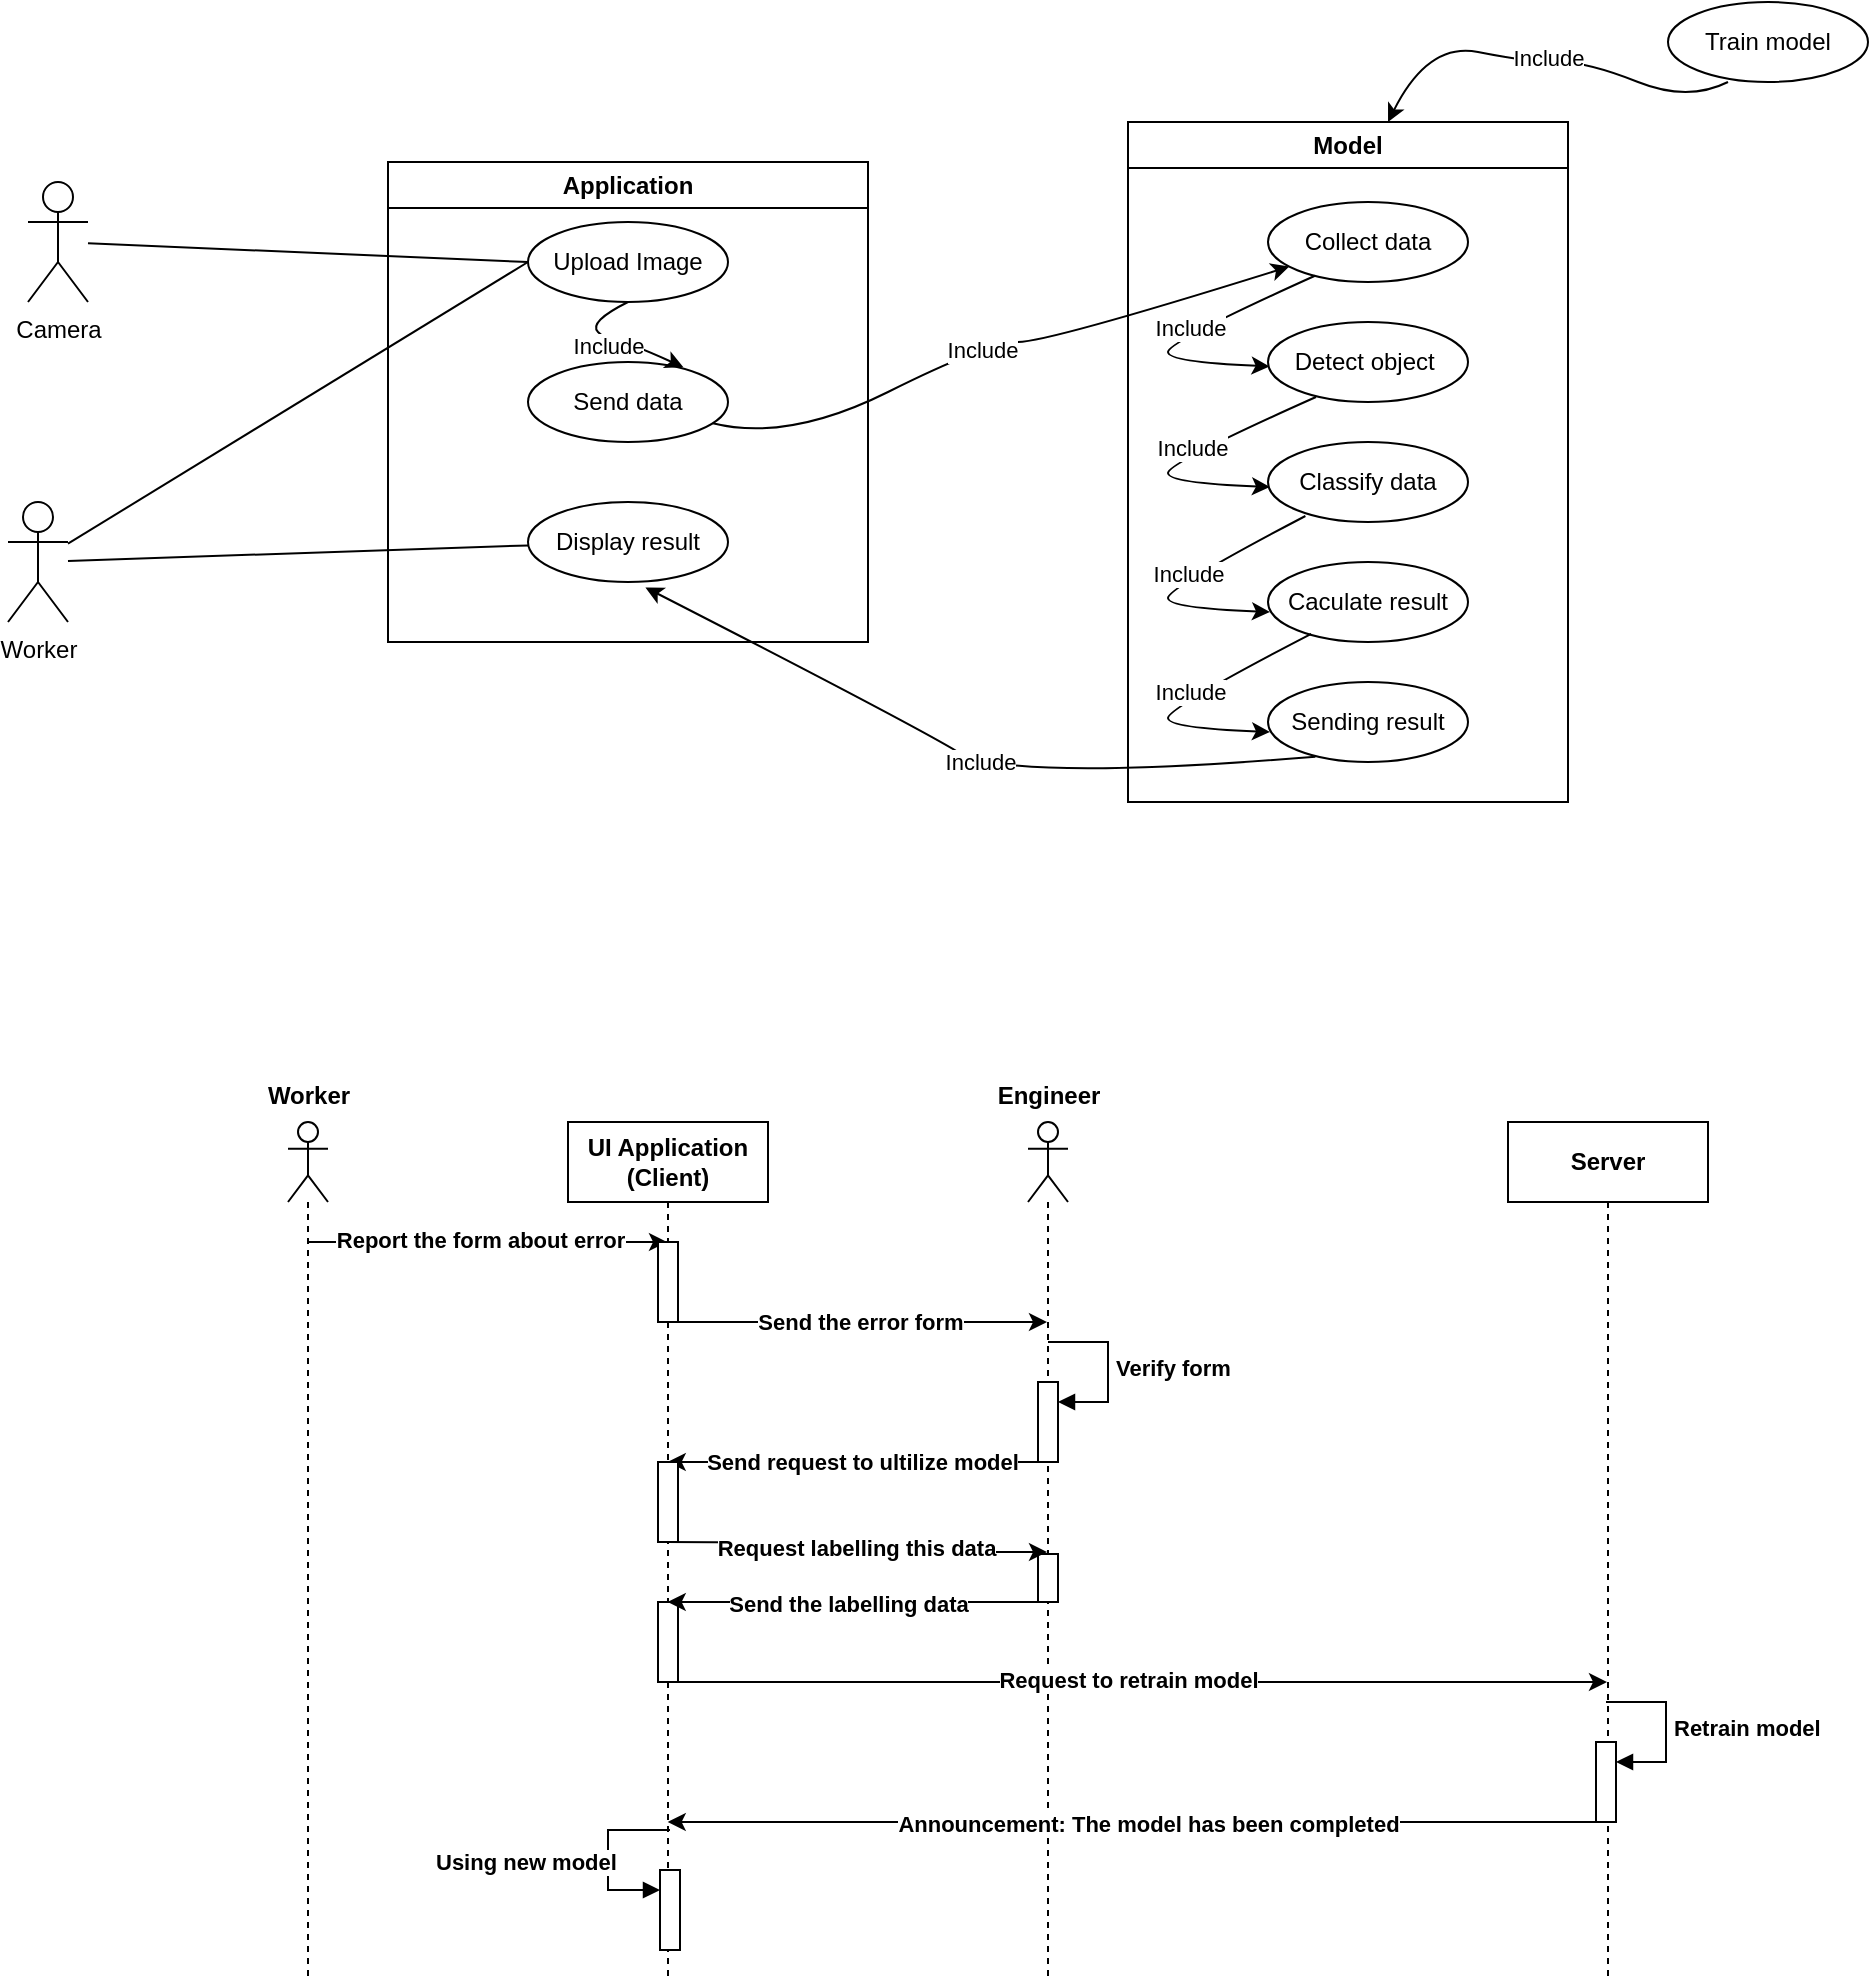 <mxfile version="22.1.16" type="github">
  <diagram name="Trang-1" id="i04VpTb1A_9imi2oPYeN">
    <mxGraphModel dx="925" dy="476" grid="0" gridSize="10" guides="1" tooltips="1" connect="1" arrows="1" fold="1" page="1" pageScale="1" pageWidth="2339" pageHeight="3300" math="0" shadow="0">
      <root>
        <mxCell id="0" />
        <mxCell id="1" parent="0" />
        <mxCell id="z49sDXSJOM8e6cQoiRo_-1" value="Application" style="swimlane;whiteSpace=wrap;html=1;" parent="1" vertex="1">
          <mxGeometry x="320" y="120" width="240" height="240" as="geometry" />
        </mxCell>
        <mxCell id="z49sDXSJOM8e6cQoiRo_-5" value="Upload Image" style="ellipse;whiteSpace=wrap;html=1;align=center;newEdgeStyle={&quot;edgeStyle&quot;:&quot;entityRelationEdgeStyle&quot;,&quot;startArrow&quot;:&quot;none&quot;,&quot;endArrow&quot;:&quot;none&quot;,&quot;segment&quot;:10,&quot;curved&quot;:1,&quot;sourcePerimeterSpacing&quot;:0,&quot;targetPerimeterSpacing&quot;:0};treeFolding=1;treeMoving=1;" parent="z49sDXSJOM8e6cQoiRo_-1" vertex="1">
          <mxGeometry x="70" y="30" width="100" height="40" as="geometry" />
        </mxCell>
        <mxCell id="z49sDXSJOM8e6cQoiRo_-9" value="Display result" style="ellipse;whiteSpace=wrap;html=1;align=center;newEdgeStyle={&quot;edgeStyle&quot;:&quot;entityRelationEdgeStyle&quot;,&quot;startArrow&quot;:&quot;none&quot;,&quot;endArrow&quot;:&quot;none&quot;,&quot;segment&quot;:10,&quot;curved&quot;:1,&quot;sourcePerimeterSpacing&quot;:0,&quot;targetPerimeterSpacing&quot;:0};treeFolding=1;treeMoving=1;" parent="z49sDXSJOM8e6cQoiRo_-1" vertex="1">
          <mxGeometry x="70" y="170" width="100" height="40" as="geometry" />
        </mxCell>
        <mxCell id="z49sDXSJOM8e6cQoiRo_-14" value="Send data" style="ellipse;whiteSpace=wrap;html=1;align=center;newEdgeStyle={&quot;edgeStyle&quot;:&quot;entityRelationEdgeStyle&quot;,&quot;startArrow&quot;:&quot;none&quot;,&quot;endArrow&quot;:&quot;none&quot;,&quot;segment&quot;:10,&quot;curved&quot;:1,&quot;sourcePerimeterSpacing&quot;:0,&quot;targetPerimeterSpacing&quot;:0};treeFolding=1;treeMoving=1;" parent="z49sDXSJOM8e6cQoiRo_-1" vertex="1">
          <mxGeometry x="70" y="100" width="100" height="40" as="geometry" />
        </mxCell>
        <mxCell id="z49sDXSJOM8e6cQoiRo_-28" value="" style="curved=1;endArrow=classic;html=1;rounded=0;exitX=0.5;exitY=1;exitDx=0;exitDy=0;entryX=0.777;entryY=0.066;entryDx=0;entryDy=0;entryPerimeter=0;" parent="z49sDXSJOM8e6cQoiRo_-1" source="z49sDXSJOM8e6cQoiRo_-5" target="z49sDXSJOM8e6cQoiRo_-14" edge="1">
          <mxGeometry width="50" height="50" relative="1" as="geometry">
            <mxPoint x="130" y="80" as="sourcePoint" />
            <mxPoint x="220" y="90" as="targetPoint" />
            <Array as="points">
              <mxPoint x="100" y="80" />
              <mxPoint x="110" y="90" />
              <mxPoint x="120" y="90" />
            </Array>
          </mxGeometry>
        </mxCell>
        <mxCell id="z49sDXSJOM8e6cQoiRo_-29" value="Include" style="edgeLabel;html=1;align=center;verticalAlign=middle;resizable=0;points=[];" parent="z49sDXSJOM8e6cQoiRo_-28" vertex="1" connectable="0">
          <mxGeometry x="-0.048" y="-2" relative="1" as="geometry">
            <mxPoint as="offset" />
          </mxGeometry>
        </mxCell>
        <mxCell id="z49sDXSJOM8e6cQoiRo_-2" value="Model" style="swimlane;whiteSpace=wrap;html=1;" parent="1" vertex="1">
          <mxGeometry x="690" y="100" width="220" height="340" as="geometry" />
        </mxCell>
        <mxCell id="z49sDXSJOM8e6cQoiRo_-15" value="Collect data" style="ellipse;whiteSpace=wrap;html=1;align=center;newEdgeStyle={&quot;edgeStyle&quot;:&quot;entityRelationEdgeStyle&quot;,&quot;startArrow&quot;:&quot;none&quot;,&quot;endArrow&quot;:&quot;none&quot;,&quot;segment&quot;:10,&quot;curved&quot;:1,&quot;sourcePerimeterSpacing&quot;:0,&quot;targetPerimeterSpacing&quot;:0};treeFolding=1;treeMoving=1;" parent="z49sDXSJOM8e6cQoiRo_-2" vertex="1">
          <mxGeometry x="70" y="40" width="100" height="40" as="geometry" />
        </mxCell>
        <mxCell id="z49sDXSJOM8e6cQoiRo_-16" value="Detect object&amp;nbsp;" style="ellipse;whiteSpace=wrap;html=1;align=center;newEdgeStyle={&quot;edgeStyle&quot;:&quot;entityRelationEdgeStyle&quot;,&quot;startArrow&quot;:&quot;none&quot;,&quot;endArrow&quot;:&quot;none&quot;,&quot;segment&quot;:10,&quot;curved&quot;:1,&quot;sourcePerimeterSpacing&quot;:0,&quot;targetPerimeterSpacing&quot;:0};treeFolding=1;treeMoving=1;" parent="z49sDXSJOM8e6cQoiRo_-2" vertex="1">
          <mxGeometry x="70" y="100" width="100" height="40" as="geometry" />
        </mxCell>
        <mxCell id="z49sDXSJOM8e6cQoiRo_-17" value="Classify data" style="ellipse;whiteSpace=wrap;html=1;align=center;newEdgeStyle={&quot;edgeStyle&quot;:&quot;entityRelationEdgeStyle&quot;,&quot;startArrow&quot;:&quot;none&quot;,&quot;endArrow&quot;:&quot;none&quot;,&quot;segment&quot;:10,&quot;curved&quot;:1,&quot;sourcePerimeterSpacing&quot;:0,&quot;targetPerimeterSpacing&quot;:0};treeFolding=1;treeMoving=1;" parent="z49sDXSJOM8e6cQoiRo_-2" vertex="1">
          <mxGeometry x="70" y="160" width="100" height="40" as="geometry" />
        </mxCell>
        <mxCell id="z49sDXSJOM8e6cQoiRo_-18" value="Caculate result" style="ellipse;whiteSpace=wrap;html=1;align=center;newEdgeStyle={&quot;edgeStyle&quot;:&quot;entityRelationEdgeStyle&quot;,&quot;startArrow&quot;:&quot;none&quot;,&quot;endArrow&quot;:&quot;none&quot;,&quot;segment&quot;:10,&quot;curved&quot;:1,&quot;sourcePerimeterSpacing&quot;:0,&quot;targetPerimeterSpacing&quot;:0};treeFolding=1;treeMoving=1;" parent="z49sDXSJOM8e6cQoiRo_-2" vertex="1">
          <mxGeometry x="70" y="220" width="100" height="40" as="geometry" />
        </mxCell>
        <mxCell id="z49sDXSJOM8e6cQoiRo_-19" value="Sending result" style="ellipse;whiteSpace=wrap;html=1;align=center;newEdgeStyle={&quot;edgeStyle&quot;:&quot;entityRelationEdgeStyle&quot;,&quot;startArrow&quot;:&quot;none&quot;,&quot;endArrow&quot;:&quot;none&quot;,&quot;segment&quot;:10,&quot;curved&quot;:1,&quot;sourcePerimeterSpacing&quot;:0,&quot;targetPerimeterSpacing&quot;:0};treeFolding=1;treeMoving=1;" parent="z49sDXSJOM8e6cQoiRo_-2" vertex="1">
          <mxGeometry x="70" y="280" width="100" height="40" as="geometry" />
        </mxCell>
        <mxCell id="z49sDXSJOM8e6cQoiRo_-35" value="" style="curved=1;endArrow=classic;html=1;rounded=0;exitX=0.235;exitY=0.922;exitDx=0;exitDy=0;entryX=0.008;entryY=0.555;entryDx=0;entryDy=0;entryPerimeter=0;exitPerimeter=0;" parent="z49sDXSJOM8e6cQoiRo_-2" source="z49sDXSJOM8e6cQoiRo_-15" target="z49sDXSJOM8e6cQoiRo_-16" edge="1">
          <mxGeometry width="50" height="50" relative="1" as="geometry">
            <mxPoint x="-220" y="120" as="sourcePoint" />
            <mxPoint x="-170" y="170" as="targetPoint" />
            <Array as="points">
              <mxPoint x="20" y="110" />
              <mxPoint x="20" y="120" />
            </Array>
          </mxGeometry>
        </mxCell>
        <mxCell id="z49sDXSJOM8e6cQoiRo_-36" value="Include" style="edgeLabel;html=1;align=center;verticalAlign=middle;resizable=0;points=[];" parent="z49sDXSJOM8e6cQoiRo_-35" vertex="1" connectable="0">
          <mxGeometry x="-0.048" y="-2" relative="1" as="geometry">
            <mxPoint as="offset" />
          </mxGeometry>
        </mxCell>
        <mxCell id="z49sDXSJOM8e6cQoiRo_-37" value="" style="curved=1;endArrow=classic;html=1;rounded=0;exitX=0.235;exitY=0.922;exitDx=0;exitDy=0;entryX=0.008;entryY=0.555;entryDx=0;entryDy=0;entryPerimeter=0;exitPerimeter=0;" parent="z49sDXSJOM8e6cQoiRo_-2" edge="1">
          <mxGeometry width="50" height="50" relative="1" as="geometry">
            <mxPoint x="94" y="137.5" as="sourcePoint" />
            <mxPoint x="71" y="182.5" as="targetPoint" />
            <Array as="points">
              <mxPoint x="20" y="170.5" />
              <mxPoint x="20" y="180.5" />
            </Array>
          </mxGeometry>
        </mxCell>
        <mxCell id="z49sDXSJOM8e6cQoiRo_-38" value="Include" style="edgeLabel;html=1;align=center;verticalAlign=middle;resizable=0;points=[];" parent="z49sDXSJOM8e6cQoiRo_-37" vertex="1" connectable="0">
          <mxGeometry x="-0.048" y="-2" relative="1" as="geometry">
            <mxPoint as="offset" />
          </mxGeometry>
        </mxCell>
        <mxCell id="z49sDXSJOM8e6cQoiRo_-39" value="" style="curved=1;endArrow=classic;html=1;rounded=0;exitX=0.187;exitY=0.925;exitDx=0;exitDy=0;entryX=0.008;entryY=0.555;entryDx=0;entryDy=0;entryPerimeter=0;exitPerimeter=0;" parent="z49sDXSJOM8e6cQoiRo_-2" source="z49sDXSJOM8e6cQoiRo_-17" edge="1">
          <mxGeometry width="50" height="50" relative="1" as="geometry">
            <mxPoint x="94" y="200" as="sourcePoint" />
            <mxPoint x="71" y="245" as="targetPoint" />
            <Array as="points">
              <mxPoint x="20" y="233" />
              <mxPoint x="20" y="243" />
            </Array>
          </mxGeometry>
        </mxCell>
        <mxCell id="z49sDXSJOM8e6cQoiRo_-40" value="Include" style="edgeLabel;html=1;align=center;verticalAlign=middle;resizable=0;points=[];" parent="z49sDXSJOM8e6cQoiRo_-39" vertex="1" connectable="0">
          <mxGeometry x="-0.048" y="-2" relative="1" as="geometry">
            <mxPoint as="offset" />
          </mxGeometry>
        </mxCell>
        <mxCell id="z49sDXSJOM8e6cQoiRo_-41" value="" style="curved=1;endArrow=classic;html=1;rounded=0;exitX=0.216;exitY=0.898;exitDx=0;exitDy=0;entryX=0.008;entryY=0.555;entryDx=0;entryDy=0;entryPerimeter=0;exitPerimeter=0;" parent="z49sDXSJOM8e6cQoiRo_-2" source="z49sDXSJOM8e6cQoiRo_-18" edge="1">
          <mxGeometry width="50" height="50" relative="1" as="geometry">
            <mxPoint x="94" y="260" as="sourcePoint" />
            <mxPoint x="71" y="305" as="targetPoint" />
            <Array as="points">
              <mxPoint x="20" y="293" />
              <mxPoint x="20" y="303" />
            </Array>
          </mxGeometry>
        </mxCell>
        <mxCell id="z49sDXSJOM8e6cQoiRo_-42" value="Include" style="edgeLabel;html=1;align=center;verticalAlign=middle;resizable=0;points=[];" parent="z49sDXSJOM8e6cQoiRo_-41" vertex="1" connectable="0">
          <mxGeometry x="-0.048" y="-2" relative="1" as="geometry">
            <mxPoint as="offset" />
          </mxGeometry>
        </mxCell>
        <mxCell id="z49sDXSJOM8e6cQoiRo_-3" value="Worker" style="shape=umlActor;verticalLabelPosition=bottom;verticalAlign=top;html=1;outlineConnect=0;" parent="1" vertex="1">
          <mxGeometry x="130" y="290" width="30" height="60" as="geometry" />
        </mxCell>
        <mxCell id="z49sDXSJOM8e6cQoiRo_-6" value="Camera" style="shape=umlActor;verticalLabelPosition=bottom;verticalAlign=top;html=1;outlineConnect=0;" parent="1" vertex="1">
          <mxGeometry x="140" y="130" width="30" height="60" as="geometry" />
        </mxCell>
        <mxCell id="z49sDXSJOM8e6cQoiRo_-11" value="" style="endArrow=none;html=1;rounded=0;entryX=0;entryY=0.5;entryDx=0;entryDy=0;" parent="1" source="z49sDXSJOM8e6cQoiRo_-6" target="z49sDXSJOM8e6cQoiRo_-5" edge="1">
          <mxGeometry width="50" height="50" relative="1" as="geometry">
            <mxPoint x="210" y="190" as="sourcePoint" />
            <mxPoint x="260" y="140" as="targetPoint" />
          </mxGeometry>
        </mxCell>
        <mxCell id="z49sDXSJOM8e6cQoiRo_-12" value="" style="endArrow=none;html=1;rounded=0;entryX=0;entryY=0.5;entryDx=0;entryDy=0;" parent="1" source="z49sDXSJOM8e6cQoiRo_-3" target="z49sDXSJOM8e6cQoiRo_-5" edge="1">
          <mxGeometry width="50" height="50" relative="1" as="geometry">
            <mxPoint x="160" y="187.5" as="sourcePoint" />
            <mxPoint x="360" y="252.5" as="targetPoint" />
          </mxGeometry>
        </mxCell>
        <mxCell id="z49sDXSJOM8e6cQoiRo_-13" value="" style="endArrow=none;html=1;rounded=0;" parent="1" source="z49sDXSJOM8e6cQoiRo_-3" target="z49sDXSJOM8e6cQoiRo_-9" edge="1">
          <mxGeometry width="50" height="50" relative="1" as="geometry">
            <mxPoint x="180" y="266" as="sourcePoint" />
            <mxPoint x="426" y="209" as="targetPoint" />
          </mxGeometry>
        </mxCell>
        <mxCell id="z49sDXSJOM8e6cQoiRo_-32" value="" style="curved=1;endArrow=classic;html=1;rounded=0;" parent="1" source="z49sDXSJOM8e6cQoiRo_-14" target="z49sDXSJOM8e6cQoiRo_-15" edge="1">
          <mxGeometry width="50" height="50" relative="1" as="geometry">
            <mxPoint x="460" y="210" as="sourcePoint" />
            <mxPoint x="510" y="260" as="targetPoint" />
            <Array as="points">
              <mxPoint x="520" y="260" />
              <mxPoint x="620" y="210" />
              <mxPoint x="650" y="210" />
            </Array>
          </mxGeometry>
        </mxCell>
        <mxCell id="z49sDXSJOM8e6cQoiRo_-33" value="Include" style="edgeLabel;html=1;align=center;verticalAlign=middle;resizable=0;points=[];" parent="z49sDXSJOM8e6cQoiRo_-32" vertex="1" connectable="0">
          <mxGeometry x="-0.048" y="-2" relative="1" as="geometry">
            <mxPoint as="offset" />
          </mxGeometry>
        </mxCell>
        <mxCell id="z49sDXSJOM8e6cQoiRo_-43" value="" style="curved=1;endArrow=classic;html=1;rounded=0;exitX=0.237;exitY=0.934;exitDx=0;exitDy=0;exitPerimeter=0;entryX=0.587;entryY=1.068;entryDx=0;entryDy=0;entryPerimeter=0;" parent="1" source="z49sDXSJOM8e6cQoiRo_-19" target="z49sDXSJOM8e6cQoiRo_-9" edge="1">
          <mxGeometry width="50" height="50" relative="1" as="geometry">
            <mxPoint x="690" y="410" as="sourcePoint" />
            <mxPoint x="500" y="420" as="targetPoint" />
            <Array as="points">
              <mxPoint x="630" y="430" />
              <mxPoint x="580" y="400" />
            </Array>
          </mxGeometry>
        </mxCell>
        <mxCell id="z49sDXSJOM8e6cQoiRo_-44" value="Include" style="edgeLabel;html=1;align=center;verticalAlign=middle;resizable=0;points=[];" parent="z49sDXSJOM8e6cQoiRo_-43" vertex="1" connectable="0">
          <mxGeometry x="-0.048" y="-2" relative="1" as="geometry">
            <mxPoint as="offset" />
          </mxGeometry>
        </mxCell>
        <mxCell id="z49sDXSJOM8e6cQoiRo_-45" value="Train model" style="ellipse;whiteSpace=wrap;html=1;align=center;newEdgeStyle={&quot;edgeStyle&quot;:&quot;entityRelationEdgeStyle&quot;,&quot;startArrow&quot;:&quot;none&quot;,&quot;endArrow&quot;:&quot;none&quot;,&quot;segment&quot;:10,&quot;curved&quot;:1,&quot;sourcePerimeterSpacing&quot;:0,&quot;targetPerimeterSpacing&quot;:0};treeFolding=1;treeMoving=1;" parent="1" vertex="1">
          <mxGeometry x="960" y="40" width="100" height="40" as="geometry" />
        </mxCell>
        <mxCell id="z49sDXSJOM8e6cQoiRo_-48" value="" style="curved=1;endArrow=classic;html=1;rounded=0;exitX=0.3;exitY=1;exitDx=0;exitDy=0;exitPerimeter=0;entryX=0.591;entryY=0;entryDx=0;entryDy=0;entryPerimeter=0;" parent="1" source="z49sDXSJOM8e6cQoiRo_-45" target="z49sDXSJOM8e6cQoiRo_-2" edge="1">
          <mxGeometry width="50" height="50" relative="1" as="geometry">
            <mxPoint x="980" y="208" as="sourcePoint" />
            <mxPoint x="830" y="80" as="targetPoint" />
            <Array as="points">
              <mxPoint x="970" y="90" />
              <mxPoint x="920" y="70" />
              <mxPoint x="890" y="70" />
              <mxPoint x="840" y="60" />
            </Array>
          </mxGeometry>
        </mxCell>
        <mxCell id="z49sDXSJOM8e6cQoiRo_-49" value="Include" style="edgeLabel;html=1;align=center;verticalAlign=middle;resizable=0;points=[];" parent="z49sDXSJOM8e6cQoiRo_-48" vertex="1" connectable="0">
          <mxGeometry x="-0.048" y="-2" relative="1" as="geometry">
            <mxPoint as="offset" />
          </mxGeometry>
        </mxCell>
        <mxCell id="t4tU4M3FtWMsYtjhx5UD-7" style="edgeStyle=orthogonalEdgeStyle;rounded=0;orthogonalLoop=1;jettySize=auto;html=1;curved=0;fontStyle=1" edge="1" parent="1">
          <mxGeometry relative="1" as="geometry">
            <mxPoint x="279.855" y="660" as="sourcePoint" />
            <mxPoint x="459.5" y="660" as="targetPoint" />
          </mxGeometry>
        </mxCell>
        <mxCell id="t4tU4M3FtWMsYtjhx5UD-8" value="&lt;span&gt;Report the form about error&lt;/span&gt;" style="edgeLabel;html=1;align=center;verticalAlign=middle;resizable=0;points=[];fontStyle=1" vertex="1" connectable="0" parent="t4tU4M3FtWMsYtjhx5UD-7">
          <mxGeometry x="0.074" y="1" relative="1" as="geometry">
            <mxPoint x="-11" as="offset" />
          </mxGeometry>
        </mxCell>
        <mxCell id="t4tU4M3FtWMsYtjhx5UD-1" value="" style="shape=umlLifeline;perimeter=lifelinePerimeter;whiteSpace=wrap;html=1;container=1;dropTarget=0;collapsible=0;recursiveResize=0;outlineConnect=0;portConstraint=eastwest;newEdgeStyle={&quot;curved&quot;:0,&quot;rounded&quot;:0};participant=umlActor;fontStyle=1" vertex="1" parent="1">
          <mxGeometry x="270" y="600" width="20" height="430" as="geometry" />
        </mxCell>
        <mxCell id="t4tU4M3FtWMsYtjhx5UD-14" style="edgeStyle=orthogonalEdgeStyle;rounded=0;orthogonalLoop=1;jettySize=auto;html=1;curved=0;fontStyle=1" edge="1" parent="1">
          <mxGeometry relative="1" as="geometry">
            <mxPoint x="649.5" y="770" as="sourcePoint" />
            <mxPoint x="459.855" y="770" as="targetPoint" />
          </mxGeometry>
        </mxCell>
        <mxCell id="t4tU4M3FtWMsYtjhx5UD-15" value="Send request to ultilize model" style="edgeLabel;html=1;align=center;verticalAlign=middle;resizable=0;points=[];fontStyle=1" vertex="1" connectable="0" parent="t4tU4M3FtWMsYtjhx5UD-14">
          <mxGeometry x="-0.024" relative="1" as="geometry">
            <mxPoint as="offset" />
          </mxGeometry>
        </mxCell>
        <mxCell id="t4tU4M3FtWMsYtjhx5UD-3" value="" style="shape=umlLifeline;perimeter=lifelinePerimeter;whiteSpace=wrap;html=1;container=1;dropTarget=0;collapsible=0;recursiveResize=0;outlineConnect=0;portConstraint=eastwest;newEdgeStyle={&quot;curved&quot;:0,&quot;rounded&quot;:0};participant=umlActor;fontStyle=1" vertex="1" parent="1">
          <mxGeometry x="640" y="600" width="20" height="430" as="geometry" />
        </mxCell>
        <mxCell id="t4tU4M3FtWMsYtjhx5UD-12" value="" style="html=1;points=[[0,0,0,0,5],[0,1,0,0,-5],[1,0,0,0,5],[1,1,0,0,-5]];perimeter=orthogonalPerimeter;outlineConnect=0;targetShapes=umlLifeline;portConstraint=eastwest;newEdgeStyle={&quot;curved&quot;:0,&quot;rounded&quot;:0};fontStyle=1" vertex="1" parent="t4tU4M3FtWMsYtjhx5UD-3">
          <mxGeometry x="5" y="130" width="10" height="40" as="geometry" />
        </mxCell>
        <mxCell id="t4tU4M3FtWMsYtjhx5UD-13" value="Verify form" style="html=1;align=left;spacingLeft=2;endArrow=block;rounded=0;edgeStyle=orthogonalEdgeStyle;curved=0;rounded=0;fontStyle=1" edge="1" target="t4tU4M3FtWMsYtjhx5UD-12" parent="t4tU4M3FtWMsYtjhx5UD-3">
          <mxGeometry relative="1" as="geometry">
            <mxPoint x="10" y="110" as="sourcePoint" />
            <Array as="points">
              <mxPoint x="40" y="140" />
            </Array>
          </mxGeometry>
        </mxCell>
        <mxCell id="t4tU4M3FtWMsYtjhx5UD-22" value="" style="html=1;points=[[0,0,0,0,5],[0,1,0,0,-5],[1,0,0,0,5],[1,1,0,0,-5]];perimeter=orthogonalPerimeter;outlineConnect=0;targetShapes=umlLifeline;portConstraint=eastwest;newEdgeStyle={&quot;curved&quot;:0,&quot;rounded&quot;:0};fontStyle=1" vertex="1" parent="t4tU4M3FtWMsYtjhx5UD-3">
          <mxGeometry x="5" y="216" width="10" height="24" as="geometry" />
        </mxCell>
        <mxCell id="t4tU4M3FtWMsYtjhx5UD-10" style="edgeStyle=orthogonalEdgeStyle;rounded=0;orthogonalLoop=1;jettySize=auto;html=1;curved=0;fontStyle=1" edge="1" parent="1">
          <mxGeometry relative="1" as="geometry">
            <mxPoint x="459.855" y="700" as="sourcePoint" />
            <mxPoint x="649.5" y="700" as="targetPoint" />
          </mxGeometry>
        </mxCell>
        <mxCell id="t4tU4M3FtWMsYtjhx5UD-11" value="&lt;span&gt;Send the error form&lt;/span&gt;" style="edgeLabel;html=1;align=center;verticalAlign=middle;resizable=0;points=[];fontStyle=1" vertex="1" connectable="0" parent="t4tU4M3FtWMsYtjhx5UD-10">
          <mxGeometry x="0.01" relative="1" as="geometry">
            <mxPoint as="offset" />
          </mxGeometry>
        </mxCell>
        <mxCell id="t4tU4M3FtWMsYtjhx5UD-20" style="edgeStyle=orthogonalEdgeStyle;rounded=0;orthogonalLoop=1;jettySize=auto;html=1;curved=0;fontStyle=1" edge="1" parent="1" target="t4tU4M3FtWMsYtjhx5UD-3">
          <mxGeometry relative="1" as="geometry">
            <mxPoint x="458.855" y="810" as="sourcePoint" />
            <mxPoint x="798.5" y="810" as="targetPoint" />
          </mxGeometry>
        </mxCell>
        <mxCell id="t4tU4M3FtWMsYtjhx5UD-21" value="Request labelling this data" style="edgeLabel;html=1;align=center;verticalAlign=middle;resizable=0;points=[];fontStyle=1" vertex="1" connectable="0" parent="t4tU4M3FtWMsYtjhx5UD-20">
          <mxGeometry x="-0.432" relative="1" as="geometry">
            <mxPoint x="39" y="2" as="offset" />
          </mxGeometry>
        </mxCell>
        <mxCell id="t4tU4M3FtWMsYtjhx5UD-27" style="edgeStyle=orthogonalEdgeStyle;rounded=0;orthogonalLoop=1;jettySize=auto;html=1;curved=0;fontStyle=1" edge="1" parent="1">
          <mxGeometry relative="1" as="geometry">
            <mxPoint x="459.855" y="880" as="sourcePoint" />
            <mxPoint x="929.5" y="880" as="targetPoint" />
          </mxGeometry>
        </mxCell>
        <mxCell id="t4tU4M3FtWMsYtjhx5UD-28" value="Request to retrain model" style="edgeLabel;html=1;align=center;verticalAlign=middle;resizable=0;points=[];fontStyle=1" vertex="1" connectable="0" parent="t4tU4M3FtWMsYtjhx5UD-27">
          <mxGeometry x="-0.023" y="1" relative="1" as="geometry">
            <mxPoint as="offset" />
          </mxGeometry>
        </mxCell>
        <mxCell id="t4tU4M3FtWMsYtjhx5UD-4" value="&lt;span&gt;UI Application&lt;br&gt;(Client)&lt;/span&gt;" style="shape=umlLifeline;perimeter=lifelinePerimeter;whiteSpace=wrap;html=1;container=1;dropTarget=0;collapsible=0;recursiveResize=0;outlineConnect=0;portConstraint=eastwest;newEdgeStyle={&quot;curved&quot;:0,&quot;rounded&quot;:0};fontStyle=1" vertex="1" parent="1">
          <mxGeometry x="410" y="600" width="100" height="430" as="geometry" />
        </mxCell>
        <mxCell id="t4tU4M3FtWMsYtjhx5UD-9" value="" style="html=1;points=[[0,0,0,0,5],[0,1,0,0,-5],[1,0,0,0,5],[1,1,0,0,-5]];perimeter=orthogonalPerimeter;outlineConnect=0;targetShapes=umlLifeline;portConstraint=eastwest;newEdgeStyle={&quot;curved&quot;:0,&quot;rounded&quot;:0};fontStyle=1" vertex="1" parent="t4tU4M3FtWMsYtjhx5UD-4">
          <mxGeometry x="45" y="60" width="10" height="40" as="geometry" />
        </mxCell>
        <mxCell id="t4tU4M3FtWMsYtjhx5UD-19" value="" style="html=1;points=[[0,0,0,0,5],[0,1,0,0,-5],[1,0,0,0,5],[1,1,0,0,-5]];perimeter=orthogonalPerimeter;outlineConnect=0;targetShapes=umlLifeline;portConstraint=eastwest;newEdgeStyle={&quot;curved&quot;:0,&quot;rounded&quot;:0};fontStyle=1" vertex="1" parent="t4tU4M3FtWMsYtjhx5UD-4">
          <mxGeometry x="45" y="170" width="10" height="40" as="geometry" />
        </mxCell>
        <mxCell id="t4tU4M3FtWMsYtjhx5UD-25" value="" style="html=1;points=[[0,0,0,0,5],[0,1,0,0,-5],[1,0,0,0,5],[1,1,0,0,-5]];perimeter=orthogonalPerimeter;outlineConnect=0;targetShapes=umlLifeline;portConstraint=eastwest;newEdgeStyle={&quot;curved&quot;:0,&quot;rounded&quot;:0};fontStyle=1" vertex="1" parent="t4tU4M3FtWMsYtjhx5UD-4">
          <mxGeometry x="45" y="240" width="10" height="40" as="geometry" />
        </mxCell>
        <mxCell id="t4tU4M3FtWMsYtjhx5UD-5" value="Worker" style="text;align=center;fontStyle=1;verticalAlign=middle;spacingLeft=3;spacingRight=3;strokeColor=none;rotatable=0;points=[[0,0.5],[1,0.5]];portConstraint=eastwest;html=1;" vertex="1" parent="1">
          <mxGeometry x="240" y="574" width="80" height="26" as="geometry" />
        </mxCell>
        <mxCell id="t4tU4M3FtWMsYtjhx5UD-6" value="Engineer" style="text;align=center;fontStyle=1;verticalAlign=middle;spacingLeft=3;spacingRight=3;strokeColor=none;rotatable=0;points=[[0,0.5],[1,0.5]];portConstraint=eastwest;html=1;" vertex="1" parent="1">
          <mxGeometry x="610" y="574" width="80" height="26" as="geometry" />
        </mxCell>
        <mxCell id="t4tU4M3FtWMsYtjhx5UD-23" style="edgeStyle=orthogonalEdgeStyle;rounded=0;orthogonalLoop=1;jettySize=auto;html=1;curved=0;fontStyle=1" edge="1" parent="1">
          <mxGeometry relative="1" as="geometry">
            <mxPoint x="650" y="840" as="sourcePoint" />
            <mxPoint x="459.855" y="840" as="targetPoint" />
          </mxGeometry>
        </mxCell>
        <mxCell id="t4tU4M3FtWMsYtjhx5UD-24" value="Send the labelling data" style="edgeLabel;html=1;align=center;verticalAlign=middle;resizable=0;points=[];fontStyle=1" vertex="1" connectable="0" parent="t4tU4M3FtWMsYtjhx5UD-23">
          <mxGeometry x="-0.373" y="1" relative="1" as="geometry">
            <mxPoint x="-41" as="offset" />
          </mxGeometry>
        </mxCell>
        <mxCell id="t4tU4M3FtWMsYtjhx5UD-30" style="edgeStyle=orthogonalEdgeStyle;rounded=0;orthogonalLoop=1;jettySize=auto;html=1;curved=0;fontStyle=1" edge="1" parent="1">
          <mxGeometry relative="1" as="geometry">
            <mxPoint x="929.5" y="950" as="sourcePoint" />
            <mxPoint x="459.855" y="950" as="targetPoint" />
          </mxGeometry>
        </mxCell>
        <mxCell id="t4tU4M3FtWMsYtjhx5UD-31" value="Announcement: The model has been completed" style="edgeLabel;html=1;align=center;verticalAlign=middle;resizable=0;points=[];fontStyle=1" vertex="1" connectable="0" parent="t4tU4M3FtWMsYtjhx5UD-30">
          <mxGeometry x="-0.023" y="1" relative="1" as="geometry">
            <mxPoint as="offset" />
          </mxGeometry>
        </mxCell>
        <mxCell id="t4tU4M3FtWMsYtjhx5UD-26" value="&lt;span&gt;Server&lt;/span&gt;" style="shape=umlLifeline;perimeter=lifelinePerimeter;whiteSpace=wrap;html=1;container=1;dropTarget=0;collapsible=0;recursiveResize=0;outlineConnect=0;portConstraint=eastwest;newEdgeStyle={&quot;curved&quot;:0,&quot;rounded&quot;:0};fontStyle=1" vertex="1" parent="1">
          <mxGeometry x="880" y="600" width="100" height="430" as="geometry" />
        </mxCell>
        <mxCell id="t4tU4M3FtWMsYtjhx5UD-34" value="" style="html=1;points=[[0,0,0,0,5],[0,1,0,0,-5],[1,0,0,0,5],[1,1,0,0,-5]];perimeter=orthogonalPerimeter;outlineConnect=0;targetShapes=umlLifeline;portConstraint=eastwest;newEdgeStyle={&quot;curved&quot;:0,&quot;rounded&quot;:0};fontStyle=1" vertex="1" parent="t4tU4M3FtWMsYtjhx5UD-26">
          <mxGeometry x="44" y="310" width="10" height="40" as="geometry" />
        </mxCell>
        <mxCell id="t4tU4M3FtWMsYtjhx5UD-35" value="Retrain model" style="html=1;align=left;spacingLeft=2;endArrow=block;rounded=0;edgeStyle=orthogonalEdgeStyle;curved=0;rounded=0;fontStyle=1" edge="1" target="t4tU4M3FtWMsYtjhx5UD-34" parent="t4tU4M3FtWMsYtjhx5UD-26">
          <mxGeometry relative="1" as="geometry">
            <mxPoint x="49" y="290" as="sourcePoint" />
            <Array as="points">
              <mxPoint x="79" y="320" />
            </Array>
          </mxGeometry>
        </mxCell>
        <mxCell id="t4tU4M3FtWMsYtjhx5UD-37" value="" style="html=1;points=[[0,0,0,0,5],[0,1,0,0,-5],[1,0,0,0,5],[1,1,0,0,-5]];perimeter=orthogonalPerimeter;outlineConnect=0;targetShapes=umlLifeline;portConstraint=eastwest;newEdgeStyle={&quot;curved&quot;:0,&quot;rounded&quot;:0};fontStyle=1" vertex="1" parent="1">
          <mxGeometry x="456" y="974" width="10" height="40" as="geometry" />
        </mxCell>
        <mxCell id="t4tU4M3FtWMsYtjhx5UD-38" value="Using new model" style="html=1;align=left;spacingLeft=2;endArrow=block;rounded=0;edgeStyle=orthogonalEdgeStyle;curved=0;rounded=0;fontStyle=1" edge="1" target="t4tU4M3FtWMsYtjhx5UD-37" parent="1">
          <mxGeometry x="0.081" y="-90" relative="1" as="geometry">
            <mxPoint x="461" y="954" as="sourcePoint" />
            <Array as="points">
              <mxPoint x="430" y="954" />
              <mxPoint x="430" y="984" />
            </Array>
            <mxPoint as="offset" />
          </mxGeometry>
        </mxCell>
      </root>
    </mxGraphModel>
  </diagram>
</mxfile>
